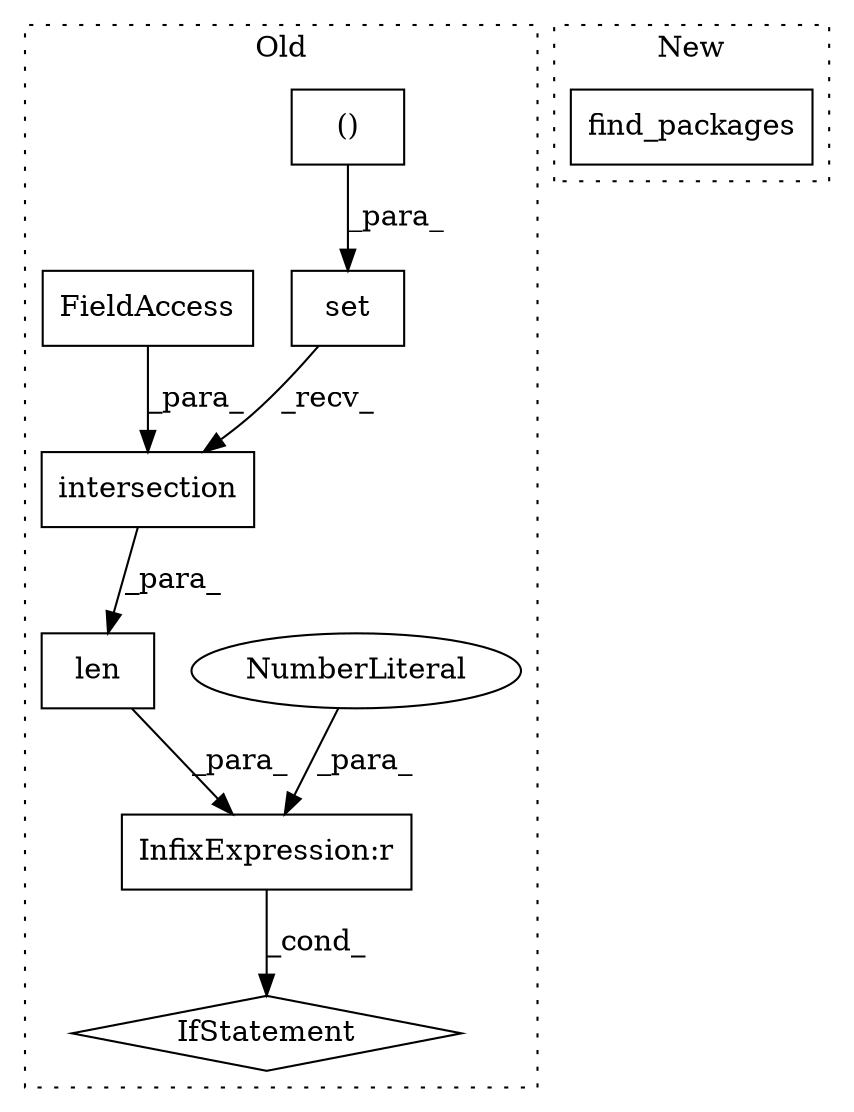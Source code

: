 digraph G {
subgraph cluster0 {
1 [label="len" a="32" s="219,290" l="4,1" shape="box"];
3 [label="()" a="106" s="232" l="33" shape="box"];
4 [label="InfixExpression:r" a="27" s="291" l="3" shape="box"];
5 [label="NumberLiteral" a="34" s="294" l="1" shape="ellipse"];
6 [label="set" a="32" s="223,265" l="9,2" shape="box"];
7 [label="intersection" a="32" s="268,289" l="13,1" shape="box"];
8 [label="FieldAccess" a="22" s="281" l="8" shape="box"];
9 [label="IfStatement" a="25" s="215,295" l="4,2" shape="diamond"];
label = "Old";
style="dotted";
}
subgraph cluster1 {
2 [label="find_packages" a="32" s="516" l="15" shape="box"];
label = "New";
style="dotted";
}
1 -> 4 [label="_para_"];
3 -> 6 [label="_para_"];
4 -> 9 [label="_cond_"];
5 -> 4 [label="_para_"];
6 -> 7 [label="_recv_"];
7 -> 1 [label="_para_"];
8 -> 7 [label="_para_"];
}